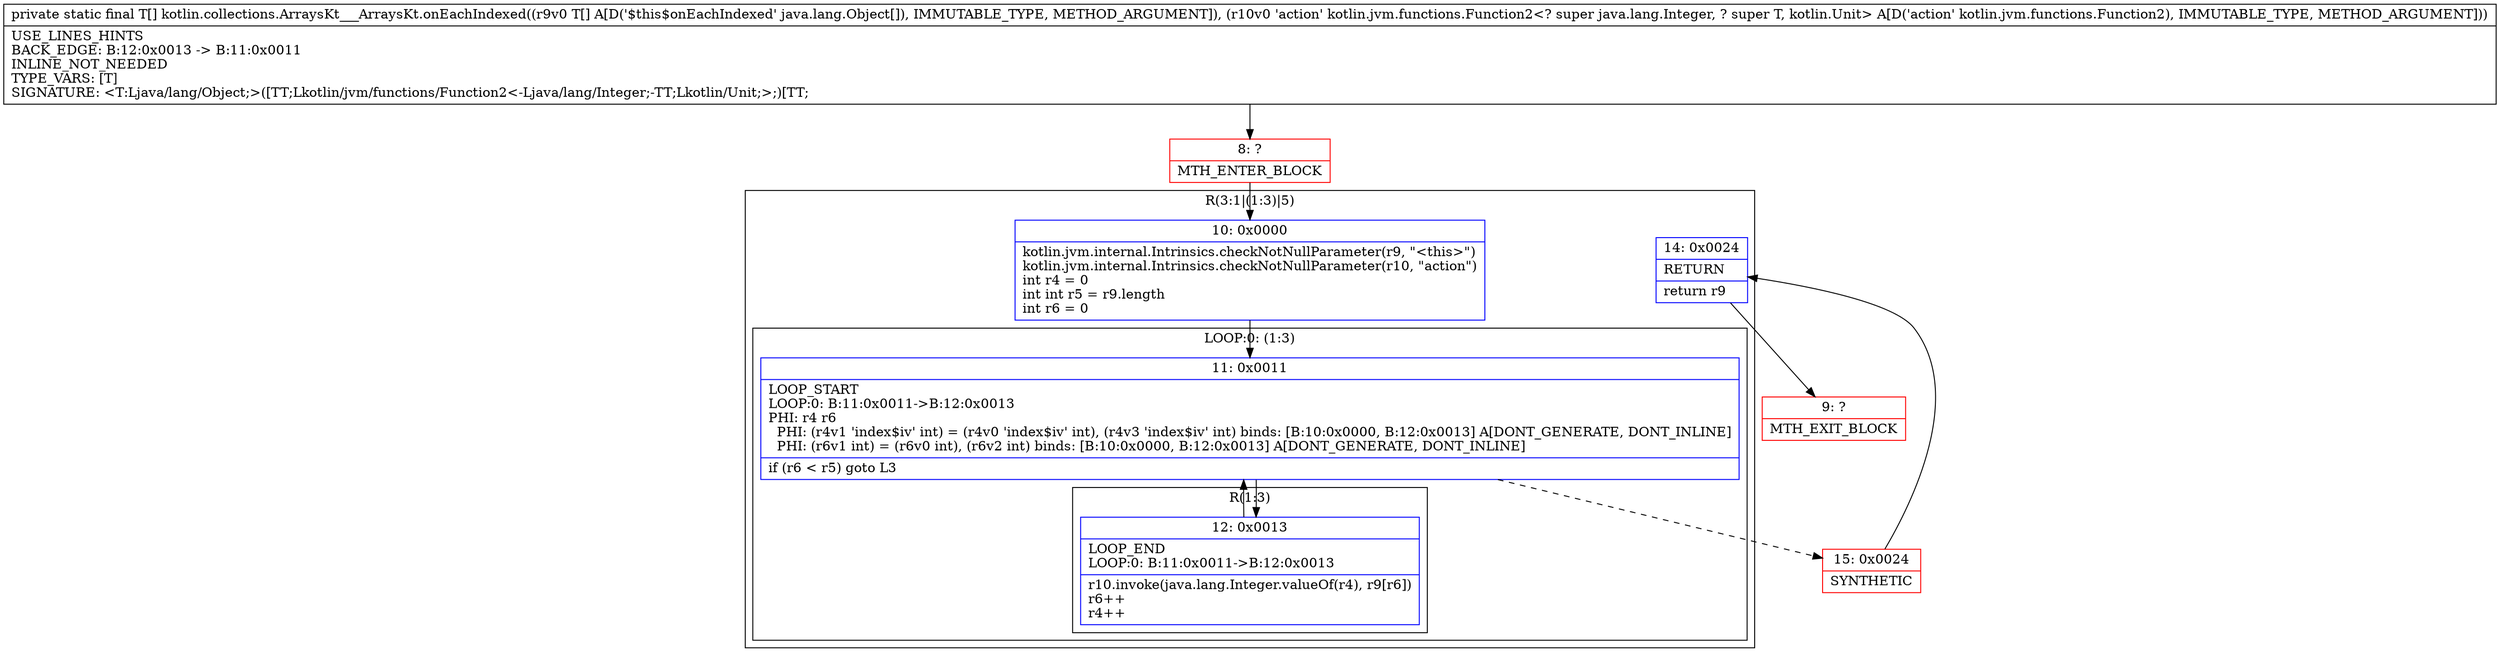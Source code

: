 digraph "CFG forkotlin.collections.ArraysKt___ArraysKt.onEachIndexed([Ljava\/lang\/Object;Lkotlin\/jvm\/functions\/Function2;)[Ljava\/lang\/Object;" {
subgraph cluster_Region_88732189 {
label = "R(3:1|(1:3)|5)";
node [shape=record,color=blue];
Node_10 [shape=record,label="{10\:\ 0x0000|kotlin.jvm.internal.Intrinsics.checkNotNullParameter(r9, \"\<this\>\")\lkotlin.jvm.internal.Intrinsics.checkNotNullParameter(r10, \"action\")\lint r4 = 0\lint int r5 = r9.length\lint r6 = 0\l}"];
subgraph cluster_LoopRegion_2089330871 {
label = "LOOP:0: (1:3)";
node [shape=record,color=blue];
Node_11 [shape=record,label="{11\:\ 0x0011|LOOP_START\lLOOP:0: B:11:0x0011\-\>B:12:0x0013\lPHI: r4 r6 \l  PHI: (r4v1 'index$iv' int) = (r4v0 'index$iv' int), (r4v3 'index$iv' int) binds: [B:10:0x0000, B:12:0x0013] A[DONT_GENERATE, DONT_INLINE]\l  PHI: (r6v1 int) = (r6v0 int), (r6v2 int) binds: [B:10:0x0000, B:12:0x0013] A[DONT_GENERATE, DONT_INLINE]\l|if (r6 \< r5) goto L3\l}"];
subgraph cluster_Region_236550334 {
label = "R(1:3)";
node [shape=record,color=blue];
Node_12 [shape=record,label="{12\:\ 0x0013|LOOP_END\lLOOP:0: B:11:0x0011\-\>B:12:0x0013\l|r10.invoke(java.lang.Integer.valueOf(r4), r9[r6])\lr6++\lr4++\l}"];
}
}
Node_14 [shape=record,label="{14\:\ 0x0024|RETURN\l|return r9\l}"];
}
Node_8 [shape=record,color=red,label="{8\:\ ?|MTH_ENTER_BLOCK\l}"];
Node_15 [shape=record,color=red,label="{15\:\ 0x0024|SYNTHETIC\l}"];
Node_9 [shape=record,color=red,label="{9\:\ ?|MTH_EXIT_BLOCK\l}"];
MethodNode[shape=record,label="{private static final T[] kotlin.collections.ArraysKt___ArraysKt.onEachIndexed((r9v0 T[] A[D('$this$onEachIndexed' java.lang.Object[]), IMMUTABLE_TYPE, METHOD_ARGUMENT]), (r10v0 'action' kotlin.jvm.functions.Function2\<? super java.lang.Integer, ? super T, kotlin.Unit\> A[D('action' kotlin.jvm.functions.Function2), IMMUTABLE_TYPE, METHOD_ARGUMENT]))  | USE_LINES_HINTS\lBACK_EDGE: B:12:0x0013 \-\> B:11:0x0011\lINLINE_NOT_NEEDED\lTYPE_VARS: [T]\lSIGNATURE: \<T:Ljava\/lang\/Object;\>([TT;Lkotlin\/jvm\/functions\/Function2\<\-Ljava\/lang\/Integer;\-TT;Lkotlin\/Unit;\>;)[TT;\l}"];
MethodNode -> Node_8;Node_10 -> Node_11;
Node_11 -> Node_12;
Node_11 -> Node_15[style=dashed];
Node_12 -> Node_11;
Node_14 -> Node_9;
Node_8 -> Node_10;
Node_15 -> Node_14;
}


